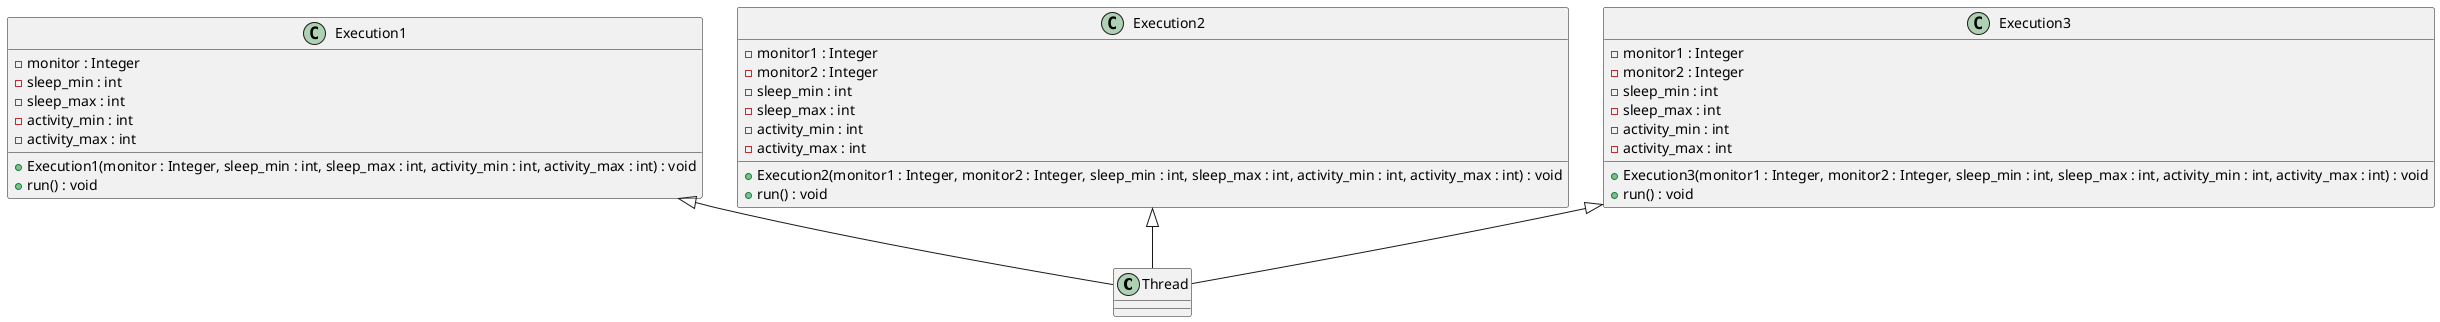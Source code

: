 @startuml ClassDiagram
class Thread {
}

class Execution1 {
    - monitor : Integer
    - sleep_min : int
    - sleep_max : int
    - activity_min : int
    - activity_max : int
    + Execution1(monitor : Integer, sleep_min : int, sleep_max : int, activity_min : int, activity_max : int) : void
    + run() : void
}

class Execution2 {
    - monitor1 : Integer
    - monitor2 : Integer
    - sleep_min : int
    - sleep_max : int
    - activity_min : int
    - activity_max : int
    + Execution2(monitor1 : Integer, monitor2 : Integer, sleep_min : int, sleep_max : int, activity_min : int, activity_max : int) : void
    + run() : void
}

class Execution3 {
    - monitor1 : Integer
    - monitor2 : Integer
    - sleep_min : int
    - sleep_max : int
    - activity_min : int
    - activity_max : int
    + Execution3(monitor1 : Integer, monitor2 : Integer, sleep_min : int, sleep_max : int, activity_min : int, activity_max : int) : void
    + run() : void
}

Execution1 <|-- Thread
Execution2 <|-- Thread
Execution3 <|-- Thread

@enduml